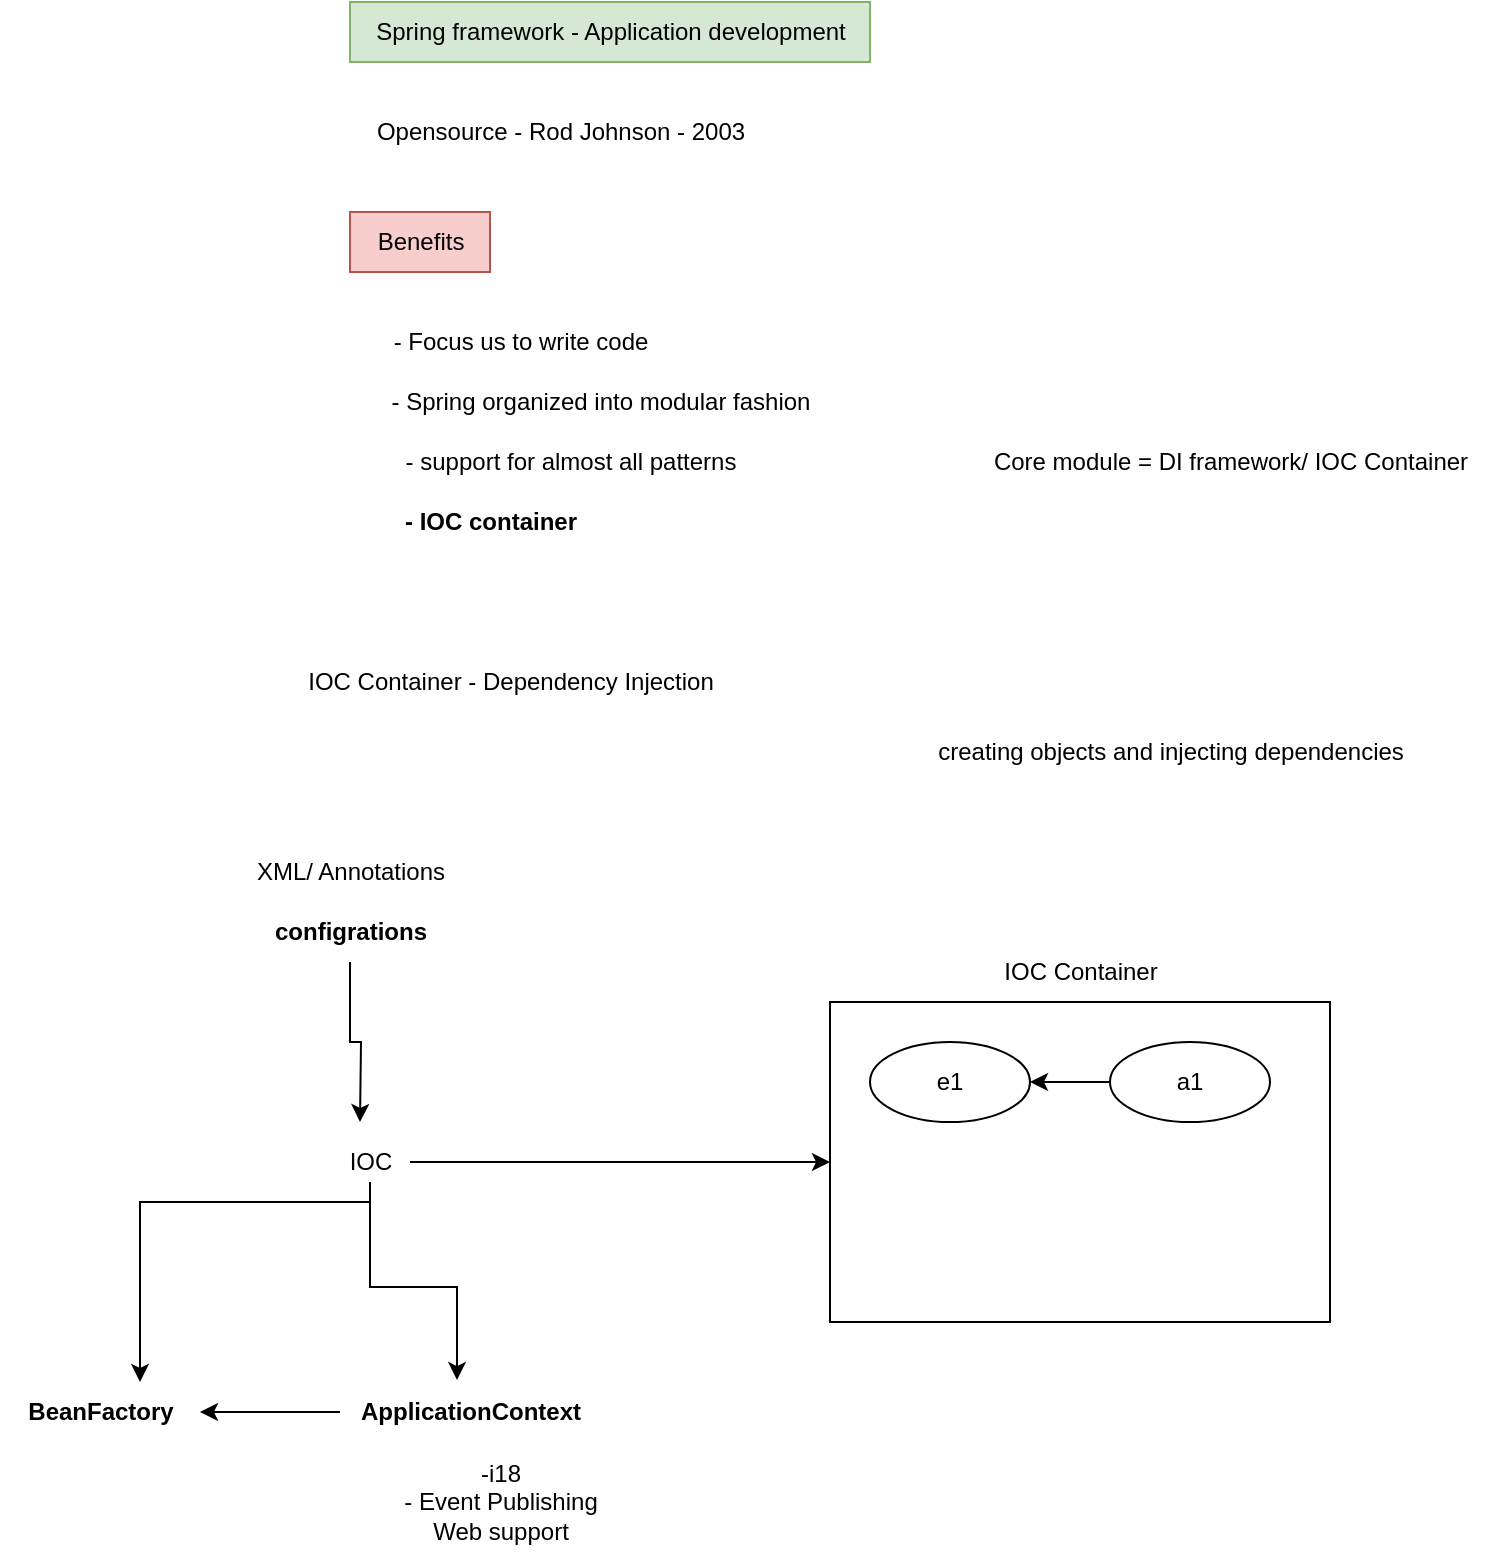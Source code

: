 <mxfile version="20.8.20" type="device" pages="3"><diagram name="Spring" id="rOT_eozdykT_h8El7xyd"><mxGraphModel dx="1114" dy="584" grid="1" gridSize="10" guides="1" tooltips="1" connect="1" arrows="1" fold="1" page="1" pageScale="1" pageWidth="850" pageHeight="1100" math="0" shadow="0"><root><mxCell id="0"/><mxCell id="1" parent="0"/><mxCell id="pIklHL6Wqt_vQeSkDMB--1" value="Spring framework - Application development" style="text;html=1;align=center;verticalAlign=middle;resizable=0;points=[];autosize=1;strokeColor=#82b366;fillColor=#d5e8d4;" vertex="1" parent="1"><mxGeometry x="220" y="70" width="260" height="30" as="geometry"/></mxCell><mxCell id="pIklHL6Wqt_vQeSkDMB--2" value="Opensource - Rod Johnson - 2003" style="text;html=1;align=center;verticalAlign=middle;resizable=0;points=[];autosize=1;strokeColor=none;fillColor=none;" vertex="1" parent="1"><mxGeometry x="220" y="120" width="210" height="30" as="geometry"/></mxCell><mxCell id="pIklHL6Wqt_vQeSkDMB--3" value="Benefits" style="text;html=1;align=center;verticalAlign=middle;resizable=0;points=[];autosize=1;strokeColor=#b85450;fillColor=#f8cecc;" vertex="1" parent="1"><mxGeometry x="220" y="175" width="70" height="30" as="geometry"/></mxCell><mxCell id="pIklHL6Wqt_vQeSkDMB--4" value="- Focus us to write code" style="text;html=1;align=center;verticalAlign=middle;resizable=0;points=[];autosize=1;strokeColor=none;fillColor=none;" vertex="1" parent="1"><mxGeometry x="230" y="225" width="150" height="30" as="geometry"/></mxCell><mxCell id="pIklHL6Wqt_vQeSkDMB--5" value="- Spring organized into modular fashion" style="text;html=1;align=center;verticalAlign=middle;resizable=0;points=[];autosize=1;strokeColor=none;fillColor=none;" vertex="1" parent="1"><mxGeometry x="230" y="255" width="230" height="30" as="geometry"/></mxCell><mxCell id="pIklHL6Wqt_vQeSkDMB--6" value="- support for almost all patterns" style="text;html=1;align=center;verticalAlign=middle;resizable=0;points=[];autosize=1;strokeColor=none;fillColor=none;" vertex="1" parent="1"><mxGeometry x="235" y="285" width="190" height="30" as="geometry"/></mxCell><mxCell id="pIklHL6Wqt_vQeSkDMB--7" value="Core module = DI framework/ IOC Container" style="text;html=1;align=center;verticalAlign=middle;resizable=0;points=[];autosize=1;strokeColor=none;fillColor=none;" vertex="1" parent="1"><mxGeometry x="530" y="285" width="260" height="30" as="geometry"/></mxCell><mxCell id="pIklHL6Wqt_vQeSkDMB--8" value="- IOC container" style="text;html=1;align=center;verticalAlign=middle;resizable=0;points=[];autosize=1;strokeColor=none;fillColor=none;fontStyle=1" vertex="1" parent="1"><mxGeometry x="235" y="315" width="110" height="30" as="geometry"/></mxCell><mxCell id="pIklHL6Wqt_vQeSkDMB--9" value="IOC Container - Dependency Injection" style="text;html=1;align=center;verticalAlign=middle;resizable=0;points=[];autosize=1;strokeColor=none;fillColor=none;" vertex="1" parent="1"><mxGeometry x="185" y="395" width="230" height="30" as="geometry"/></mxCell><mxCell id="pIklHL6Wqt_vQeSkDMB--10" value="" style="whiteSpace=wrap;html=1;" vertex="1" parent="1"><mxGeometry x="460" y="570" width="250" height="160" as="geometry"/></mxCell><mxCell id="pIklHL6Wqt_vQeSkDMB--11" value="IOC Container" style="text;html=1;align=center;verticalAlign=middle;resizable=0;points=[];autosize=1;strokeColor=none;fillColor=none;" vertex="1" parent="1"><mxGeometry x="535" y="540" width="100" height="30" as="geometry"/></mxCell><mxCell id="pIklHL6Wqt_vQeSkDMB--12" value="creating objects and injecting dependencies" style="text;html=1;align=center;verticalAlign=middle;resizable=0;points=[];autosize=1;strokeColor=none;fillColor=none;" vertex="1" parent="1"><mxGeometry x="500" y="430" width="260" height="30" as="geometry"/></mxCell><mxCell id="pIklHL6Wqt_vQeSkDMB--15" style="edgeStyle=orthogonalEdgeStyle;rounded=0;orthogonalLoop=1;jettySize=auto;html=1;" edge="1" parent="1" source="pIklHL6Wqt_vQeSkDMB--13"><mxGeometry relative="1" as="geometry"><mxPoint x="225" y="630" as="targetPoint"/></mxGeometry></mxCell><mxCell id="pIklHL6Wqt_vQeSkDMB--13" value="configrations" style="text;html=1;align=center;verticalAlign=middle;resizable=0;points=[];autosize=1;strokeColor=none;fillColor=none;fontStyle=1" vertex="1" parent="1"><mxGeometry x="170" y="520" width="100" height="30" as="geometry"/></mxCell><mxCell id="pIklHL6Wqt_vQeSkDMB--14" value="XML/ Annotations" style="text;html=1;align=center;verticalAlign=middle;resizable=0;points=[];autosize=1;strokeColor=none;fillColor=none;" vertex="1" parent="1"><mxGeometry x="160" y="490" width="120" height="30" as="geometry"/></mxCell><mxCell id="pIklHL6Wqt_vQeSkDMB--17" style="edgeStyle=orthogonalEdgeStyle;rounded=0;orthogonalLoop=1;jettySize=auto;html=1;" edge="1" parent="1" source="pIklHL6Wqt_vQeSkDMB--16" target="pIklHL6Wqt_vQeSkDMB--10"><mxGeometry relative="1" as="geometry"/></mxCell><mxCell id="pIklHL6Wqt_vQeSkDMB--18" style="edgeStyle=orthogonalEdgeStyle;rounded=0;orthogonalLoop=1;jettySize=auto;html=1;entryX=0.45;entryY=-0.033;entryDx=0;entryDy=0;entryPerimeter=0;" edge="1" parent="1" source="pIklHL6Wqt_vQeSkDMB--16" target="pIklHL6Wqt_vQeSkDMB--22"><mxGeometry relative="1" as="geometry"><mxPoint x="230" y="750" as="targetPoint"/></mxGeometry></mxCell><mxCell id="pIklHL6Wqt_vQeSkDMB--20" style="edgeStyle=orthogonalEdgeStyle;rounded=0;orthogonalLoop=1;jettySize=auto;html=1;" edge="1" parent="1" target="pIklHL6Wqt_vQeSkDMB--21"><mxGeometry relative="1" as="geometry"><mxPoint x="150" y="750" as="targetPoint"/><mxPoint x="230" y="660" as="sourcePoint"/><Array as="points"><mxPoint x="230" y="670"/><mxPoint x="115" y="670"/></Array></mxGeometry></mxCell><mxCell id="pIklHL6Wqt_vQeSkDMB--16" value="IOC" style="text;html=1;align=center;verticalAlign=middle;resizable=0;points=[];autosize=1;strokeColor=none;fillColor=none;" vertex="1" parent="1"><mxGeometry x="210" y="635" width="40" height="30" as="geometry"/></mxCell><mxCell id="pIklHL6Wqt_vQeSkDMB--21" value="BeanFactory" style="text;html=1;align=center;verticalAlign=middle;resizable=0;points=[];autosize=1;strokeColor=none;fillColor=none;fontStyle=1" vertex="1" parent="1"><mxGeometry x="45" y="760" width="100" height="30" as="geometry"/></mxCell><mxCell id="pIklHL6Wqt_vQeSkDMB--23" style="edgeStyle=orthogonalEdgeStyle;rounded=0;orthogonalLoop=1;jettySize=auto;html=1;" edge="1" parent="1" source="pIklHL6Wqt_vQeSkDMB--22" target="pIklHL6Wqt_vQeSkDMB--21"><mxGeometry relative="1" as="geometry"/></mxCell><mxCell id="pIklHL6Wqt_vQeSkDMB--22" value="ApplicationContext" style="text;html=1;align=center;verticalAlign=middle;resizable=0;points=[];autosize=1;strokeColor=none;fillColor=none;fontStyle=1" vertex="1" parent="1"><mxGeometry x="215" y="760" width="130" height="30" as="geometry"/></mxCell><mxCell id="pIklHL6Wqt_vQeSkDMB--24" value="-i18&lt;br&gt;- Event Publishing&lt;br&gt;Web support" style="text;html=1;align=center;verticalAlign=middle;resizable=0;points=[];autosize=1;strokeColor=none;fillColor=none;" vertex="1" parent="1"><mxGeometry x="235" y="790" width="120" height="60" as="geometry"/></mxCell><mxCell id="pIklHL6Wqt_vQeSkDMB--28" style="edgeStyle=orthogonalEdgeStyle;rounded=0;orthogonalLoop=1;jettySize=auto;html=1;entryX=1;entryY=0.5;entryDx=0;entryDy=0;" edge="1" parent="1" source="pIklHL6Wqt_vQeSkDMB--25" target="pIklHL6Wqt_vQeSkDMB--27"><mxGeometry relative="1" as="geometry"/></mxCell><mxCell id="pIklHL6Wqt_vQeSkDMB--25" value="a1" style="ellipse;whiteSpace=wrap;html=1;" vertex="1" parent="1"><mxGeometry x="600" y="590" width="80" height="40" as="geometry"/></mxCell><mxCell id="pIklHL6Wqt_vQeSkDMB--27" value="e1" style="ellipse;whiteSpace=wrap;html=1;" vertex="1" parent="1"><mxGeometry x="480" y="590" width="80" height="40" as="geometry"/></mxCell></root></mxGraphModel></diagram><diagram id="O1hUep1NwEHEE7J0J6hn" name="Spring boot"><mxGraphModel dx="1114" dy="584" grid="1" gridSize="10" guides="1" tooltips="1" connect="1" arrows="1" fold="1" page="1" pageScale="1" pageWidth="850" pageHeight="1100" math="0" shadow="0"><root><mxCell id="0"/><mxCell id="1" parent="0"/><mxCell id="v9DbVDHCRuhhq3yg_BTd-3" style="edgeStyle=orthogonalEdgeStyle;rounded=0;orthogonalLoop=1;jettySize=auto;html=1;" edge="1" parent="1" source="v9DbVDHCRuhhq3yg_BTd-1"><mxGeometry relative="1" as="geometry"><mxPoint x="350" y="95" as="targetPoint"/></mxGeometry></mxCell><mxCell id="v9DbVDHCRuhhq3yg_BTd-6" style="edgeStyle=orthogonalEdgeStyle;rounded=0;orthogonalLoop=1;jettySize=auto;html=1;entryX=0.01;entryY=0.533;entryDx=0;entryDy=0;entryPerimeter=0;" edge="1" parent="1" source="v9DbVDHCRuhhq3yg_BTd-1" target="v9DbVDHCRuhhq3yg_BTd-5"><mxGeometry relative="1" as="geometry"/></mxCell><mxCell id="v9DbVDHCRuhhq3yg_BTd-9" style="edgeStyle=orthogonalEdgeStyle;rounded=0;orthogonalLoop=1;jettySize=auto;html=1;entryX=0.013;entryY=0.5;entryDx=0;entryDy=0;entryPerimeter=0;" edge="1" parent="1" source="v9DbVDHCRuhhq3yg_BTd-1" target="v9DbVDHCRuhhq3yg_BTd-8"><mxGeometry relative="1" as="geometry"/></mxCell><mxCell id="v9DbVDHCRuhhq3yg_BTd-14" style="edgeStyle=orthogonalEdgeStyle;rounded=0;orthogonalLoop=1;jettySize=auto;html=1;entryX=-0.005;entryY=0.433;entryDx=0;entryDy=0;entryPerimeter=0;" edge="1" parent="1" source="v9DbVDHCRuhhq3yg_BTd-1" target="v9DbVDHCRuhhq3yg_BTd-13"><mxGeometry relative="1" as="geometry"/></mxCell><mxCell id="v9DbVDHCRuhhq3yg_BTd-16" style="edgeStyle=orthogonalEdgeStyle;rounded=0;orthogonalLoop=1;jettySize=auto;html=1;entryX=0;entryY=0.5;entryDx=0;entryDy=0;entryPerimeter=0;" edge="1" parent="1" source="v9DbVDHCRuhhq3yg_BTd-1" target="v9DbVDHCRuhhq3yg_BTd-15"><mxGeometry relative="1" as="geometry"/></mxCell><mxCell id="v9DbVDHCRuhhq3yg_BTd-1" value="Spring Boot" style="text;html=1;align=center;verticalAlign=middle;resizable=0;points=[];autosize=1;strokeColor=#82b366;fillColor=#d5e8d4;" vertex="1" parent="1"><mxGeometry x="120" y="80" width="90" height="30" as="geometry"/></mxCell><mxCell id="v9DbVDHCRuhhq3yg_BTd-2" value="Goal : Minimize infrastructure efforts,&amp;nbsp;" style="text;html=1;align=center;verticalAlign=middle;resizable=0;points=[];autosize=1;strokeColor=none;fillColor=none;fontStyle=1" vertex="1" parent="1"><mxGeometry x="120" y="30" width="240" height="30" as="geometry"/></mxCell><mxCell id="v9DbVDHCRuhhq3yg_BTd-4" value="Embedded Tomcat" style="text;html=1;align=center;verticalAlign=middle;resizable=0;points=[];autosize=1;strokeColor=#9673a6;fillColor=#e1d5e7;" vertex="1" parent="1"><mxGeometry x="360" y="80" width="120" height="30" as="geometry"/></mxCell><mxCell id="v9DbVDHCRuhhq3yg_BTd-5" value="starter projects" style="text;html=1;align=center;verticalAlign=middle;resizable=0;points=[];autosize=1;strokeColor=#9673a6;fillColor=#e1d5e7;" vertex="1" parent="1"><mxGeometry x="360" y="135" width="100" height="30" as="geometry"/></mxCell><mxCell id="v9DbVDHCRuhhq3yg_BTd-7" value="spring-boot-starter-web" style="text;html=1;align=center;verticalAlign=middle;resizable=0;points=[];autosize=1;strokeColor=none;fillColor=none;" vertex="1" parent="1"><mxGeometry x="510" y="145" width="150" height="30" as="geometry"/></mxCell><mxCell id="v9DbVDHCRuhhq3yg_BTd-10" style="edgeStyle=orthogonalEdgeStyle;rounded=0;orthogonalLoop=1;jettySize=auto;html=1;" edge="1" parent="1" source="v9DbVDHCRuhhq3yg_BTd-8"><mxGeometry relative="1" as="geometry"><mxPoint x="510" y="215" as="targetPoint"/></mxGeometry></mxCell><mxCell id="v9DbVDHCRuhhq3yg_BTd-8" value="Avoid XML" style="text;html=1;align=center;verticalAlign=middle;resizable=0;points=[];autosize=1;strokeColor=#9673a6;fillColor=#e1d5e7;" vertex="1" parent="1"><mxGeometry x="360" y="200" width="80" height="30" as="geometry"/></mxCell><mxCell id="v9DbVDHCRuhhq3yg_BTd-11" value="application.properties" style="text;html=1;align=center;verticalAlign=middle;resizable=0;points=[];autosize=1;strokeColor=none;fillColor=none;" vertex="1" parent="1"><mxGeometry x="560" y="205" width="140" height="30" as="geometry"/></mxCell><mxCell id="v9DbVDHCRuhhq3yg_BTd-12" value="KEY = VALUE" style="text;html=1;align=center;verticalAlign=middle;resizable=0;points=[];autosize=1;strokeColor=none;fillColor=none;" vertex="1" parent="1"><mxGeometry x="600" y="230" width="100" height="30" as="geometry"/></mxCell><mxCell id="v9DbVDHCRuhhq3yg_BTd-13" value="Supports to work with all modules" style="text;html=1;align=center;verticalAlign=middle;resizable=0;points=[];autosize=1;strokeColor=#9673a6;fillColor=#e1d5e7;" vertex="1" parent="1"><mxGeometry x="360" y="280" width="200" height="30" as="geometry"/></mxCell><mxCell id="v9DbVDHCRuhhq3yg_BTd-15" value="Configuration Properties" style="text;html=1;align=center;verticalAlign=middle;resizable=0;points=[];autosize=1;strokeColor=#9673a6;fillColor=#e1d5e7;" vertex="1" parent="1"><mxGeometry x="360" y="360" width="150" height="30" as="geometry"/></mxCell><mxCell id="v9DbVDHCRuhhq3yg_BTd-17" value="@ConfigurationProperties" style="text;html=1;align=center;verticalAlign=middle;resizable=0;points=[];autosize=1;strokeColor=none;fillColor=none;" vertex="1" parent="1"><mxGeometry x="390" y="335" width="160" height="30" as="geometry"/></mxCell><mxCell id="v9DbVDHCRuhhq3yg_BTd-23" style="edgeStyle=orthogonalEdgeStyle;rounded=0;orthogonalLoop=1;jettySize=auto;html=1;" edge="1" parent="1" source="v9DbVDHCRuhhq3yg_BTd-19"><mxGeometry relative="1" as="geometry"><mxPoint x="220" y="455" as="targetPoint"/></mxGeometry></mxCell><mxCell id="v9DbVDHCRuhhq3yg_BTd-19" value="Local" style="text;html=1;align=center;verticalAlign=middle;resizable=0;points=[];autosize=1;strokeColor=none;fillColor=none;" vertex="1" parent="1"><mxGeometry x="130" y="440" width="50" height="30" as="geometry"/></mxCell><mxCell id="v9DbVDHCRuhhq3yg_BTd-21" style="edgeStyle=orthogonalEdgeStyle;rounded=0;orthogonalLoop=1;jettySize=auto;html=1;entryX=0.02;entryY=0.367;entryDx=0;entryDy=0;entryPerimeter=0;" edge="1" parent="1" source="v9DbVDHCRuhhq3yg_BTd-20" target="v9DbVDHCRuhhq3yg_BTd-19"><mxGeometry relative="1" as="geometry"/></mxCell><mxCell id="v9DbVDHCRuhhq3yg_BTd-20" value="Nikhil" style="text;html=1;align=center;verticalAlign=middle;resizable=0;points=[];autosize=1;strokeColor=none;fillColor=none;" vertex="1" parent="1"><mxGeometry x="35" y="425" width="50" height="30" as="geometry"/></mxCell><mxCell id="v9DbVDHCRuhhq3yg_BTd-26" value="" style="edgeStyle=orthogonalEdgeStyle;rounded=0;orthogonalLoop=1;jettySize=auto;html=1;" edge="1" parent="1" source="v9DbVDHCRuhhq3yg_BTd-24" target="v9DbVDHCRuhhq3yg_BTd-25"><mxGeometry relative="1" as="geometry"/></mxCell><mxCell id="v9DbVDHCRuhhq3yg_BTd-24" value="Dev" style="text;html=1;align=center;verticalAlign=middle;resizable=0;points=[];autosize=1;strokeColor=none;fillColor=none;" vertex="1" parent="1"><mxGeometry x="220" y="440" width="40" height="30" as="geometry"/></mxCell><mxCell id="v9DbVDHCRuhhq3yg_BTd-28" value="" style="edgeStyle=orthogonalEdgeStyle;rounded=0;orthogonalLoop=1;jettySize=auto;html=1;" edge="1" parent="1" source="v9DbVDHCRuhhq3yg_BTd-25" target="v9DbVDHCRuhhq3yg_BTd-27"><mxGeometry relative="1" as="geometry"/></mxCell><mxCell id="v9DbVDHCRuhhq3yg_BTd-25" value="QA" style="text;html=1;align=center;verticalAlign=middle;resizable=0;points=[];autosize=1;strokeColor=none;fillColor=none;" vertex="1" parent="1"><mxGeometry x="300" y="440" width="40" height="30" as="geometry"/></mxCell><mxCell id="v9DbVDHCRuhhq3yg_BTd-31" value="" style="edgeStyle=orthogonalEdgeStyle;rounded=0;orthogonalLoop=1;jettySize=auto;html=1;" edge="1" parent="1" source="v9DbVDHCRuhhq3yg_BTd-27" target="v9DbVDHCRuhhq3yg_BTd-30"><mxGeometry relative="1" as="geometry"/></mxCell><mxCell id="v9DbVDHCRuhhq3yg_BTd-27" value="Load" style="text;html=1;align=center;verticalAlign=middle;resizable=0;points=[];autosize=1;strokeColor=none;fillColor=none;" vertex="1" parent="1"><mxGeometry x="385" y="440" width="50" height="30" as="geometry"/></mxCell><mxCell id="v9DbVDHCRuhhq3yg_BTd-29" value="Performance testing" style="text;html=1;align=center;verticalAlign=middle;resizable=0;points=[];autosize=1;strokeColor=none;fillColor=none;" vertex="1" parent="1"><mxGeometry x="345" y="415" width="130" height="30" as="geometry"/></mxCell><mxCell id="v9DbVDHCRuhhq3yg_BTd-33" style="edgeStyle=orthogonalEdgeStyle;rounded=0;orthogonalLoop=1;jettySize=auto;html=1;" edge="1" parent="1" source="v9DbVDHCRuhhq3yg_BTd-30"><mxGeometry relative="1" as="geometry"><mxPoint x="690" y="455" as="targetPoint"/></mxGeometry></mxCell><mxCell id="v9DbVDHCRuhhq3yg_BTd-30" value="UAT" style="text;html=1;align=center;verticalAlign=middle;resizable=0;points=[];autosize=1;strokeColor=none;fillColor=none;" vertex="1" parent="1"><mxGeometry x="560" y="440" width="50" height="30" as="geometry"/></mxCell><mxCell id="v9DbVDHCRuhhq3yg_BTd-32" value="PRE_PROD ENv&lt;br&gt;Customer ended test" style="text;html=1;align=center;verticalAlign=middle;resizable=0;points=[];autosize=1;strokeColor=none;fillColor=none;" vertex="1" parent="1"><mxGeometry x="515" y="470" width="130" height="40" as="geometry"/></mxCell><mxCell id="v9DbVDHCRuhhq3yg_BTd-34" value="PROD" style="text;html=1;align=center;verticalAlign=middle;resizable=0;points=[];autosize=1;strokeColor=none;fillColor=none;" vertex="1" parent="1"><mxGeometry x="690" y="440" width="60" height="30" as="geometry"/></mxCell><mxCell id="v9DbVDHCRuhhq3yg_BTd-35" value="application-dev.properties" style="text;html=1;align=center;verticalAlign=middle;resizable=0;points=[];autosize=1;strokeColor=none;fillColor=none;" vertex="1" parent="1"><mxGeometry x="680" y="260" width="160" height="30" as="geometry"/></mxCell><mxCell id="v9DbVDHCRuhhq3yg_BTd-36" value="application-qa.properties" style="text;html=1;align=center;verticalAlign=middle;resizable=0;points=[];autosize=1;strokeColor=none;fillColor=none;" vertex="1" parent="1"><mxGeometry x="685" y="290" width="150" height="30" as="geometry"/></mxCell></root></mxGraphModel></diagram><diagram id="lRhKRTCVsKwf-yw_X17v" name="Spring MVC"><mxGraphModel dx="1964" dy="527" grid="1" gridSize="10" guides="1" tooltips="1" connect="1" arrows="1" fold="1" page="1" pageScale="1" pageWidth="850" pageHeight="1100" math="0" shadow="0"><root><mxCell id="0"/><mxCell id="1" parent="0"/><mxCell id="OGec0-bA6seXGi6NYCr3-1" value="MVC - Model View Controller" style="text;html=1;align=center;verticalAlign=middle;resizable=0;points=[];autosize=1;strokeColor=none;fillColor=none;fontStyle=1" vertex="1" parent="1"><mxGeometry x="145" y="45" width="190" height="30" as="geometry"/></mxCell><mxCell id="OGec0-bA6seXGi6NYCr3-4" style="edgeStyle=orthogonalEdgeStyle;rounded=0;orthogonalLoop=1;jettySize=auto;html=1;" edge="1" parent="1" source="OGec0-bA6seXGi6NYCr3-2" target="OGec0-bA6seXGi6NYCr3-3"><mxGeometry relative="1" as="geometry"/></mxCell><mxCell id="OGec0-bA6seXGi6NYCr3-2" value="Client" style="text;html=1;align=center;verticalAlign=middle;resizable=0;points=[];autosize=1;strokeColor=#82b366;fillColor=#d5e8d4;" vertex="1" parent="1"><mxGeometry x="165" y="115" width="50" height="30" as="geometry"/></mxCell><mxCell id="OGec0-bA6seXGi6NYCr3-5" style="edgeStyle=orthogonalEdgeStyle;rounded=0;orthogonalLoop=1;jettySize=auto;html=1;" edge="1" parent="1" source="OGec0-bA6seXGi6NYCr3-3" target="OGec0-bA6seXGi6NYCr3-2"><mxGeometry relative="1" as="geometry"><Array as="points"><mxPoint x="470" y="160"/><mxPoint x="190" y="160"/></Array></mxGeometry></mxCell><mxCell id="OGec0-bA6seXGi6NYCr3-3" value="Server" style="text;html=1;align=center;verticalAlign=middle;resizable=0;points=[];autosize=1;strokeColor=#82b366;fillColor=#d5e8d4;" vertex="1" parent="1"><mxGeometry x="440" y="115" width="60" height="30" as="geometry"/></mxCell><mxCell id="OGec0-bA6seXGi6NYCr3-6" value="req" style="text;html=1;align=center;verticalAlign=middle;resizable=0;points=[];autosize=1;strokeColor=none;fillColor=none;" vertex="1" parent="1"><mxGeometry x="290" y="105" width="40" height="30" as="geometry"/></mxCell><mxCell id="OGec0-bA6seXGi6NYCr3-7" value="res" style="text;html=1;align=center;verticalAlign=middle;resizable=0;points=[];autosize=1;strokeColor=none;fillColor=none;" vertex="1" parent="1"><mxGeometry x="300" y="155" width="40" height="30" as="geometry"/></mxCell><mxCell id="OGec0-bA6seXGi6NYCr3-8" value="UI and Backend code is tightly coupled" style="text;html=1;align=center;verticalAlign=middle;resizable=0;points=[];autosize=1;strokeColor=none;fillColor=none;" vertex="1" parent="1"><mxGeometry x="380" y="200" width="230" height="30" as="geometry"/></mxCell><mxCell id="OGec0-bA6seXGi6NYCr3-24" style="edgeStyle=orthogonalEdgeStyle;rounded=0;orthogonalLoop=1;jettySize=auto;html=1;" edge="1" parent="1" source="OGec0-bA6seXGi6NYCr3-9" target="OGec0-bA6seXGi6NYCr3-10"><mxGeometry relative="1" as="geometry"/></mxCell><mxCell id="OGec0-bA6seXGi6NYCr3-25" style="edgeStyle=orthogonalEdgeStyle;rounded=0;orthogonalLoop=1;jettySize=auto;html=1;entryX=-0.017;entryY=0.567;entryDx=0;entryDy=0;entryPerimeter=0;" edge="1" parent="1" source="OGec0-bA6seXGi6NYCr3-9" target="OGec0-bA6seXGi6NYCr3-15"><mxGeometry relative="1" as="geometry"><Array as="points"><mxPoint x="270" y="377"/></Array></mxGeometry></mxCell><mxCell id="OGec0-bA6seXGi6NYCr3-9" value="Controller" style="text;html=1;align=center;verticalAlign=middle;resizable=0;points=[];autosize=1;strokeColor=#82b366;fillColor=#d5e8d4;" vertex="1" parent="1"><mxGeometry x="240" y="440" width="80" height="30" as="geometry"/></mxCell><mxCell id="OGec0-bA6seXGi6NYCr3-27" style="edgeStyle=orthogonalEdgeStyle;rounded=0;orthogonalLoop=1;jettySize=auto;html=1;" edge="1" parent="1" source="OGec0-bA6seXGi6NYCr3-10" target="OGec0-bA6seXGi6NYCr3-16"><mxGeometry relative="1" as="geometry"><Array as="points"><mxPoint x="545" y="670"/><mxPoint x="-15" y="670"/></Array></mxGeometry></mxCell><mxCell id="OGec0-bA6seXGi6NYCr3-30" style="edgeStyle=orthogonalEdgeStyle;rounded=0;orthogonalLoop=1;jettySize=auto;html=1;fillColor=#f8cecc;strokeColor=#b85450;entryX=-0.04;entryY=0.367;entryDx=0;entryDy=0;entryPerimeter=0;" edge="1" parent="1" source="OGec0-bA6seXGi6NYCr3-10" target="OGec0-bA6seXGi6NYCr3-31"><mxGeometry relative="1" as="geometry"><mxPoint x="750" y="455" as="targetPoint"/></mxGeometry></mxCell><mxCell id="OGec0-bA6seXGi6NYCr3-32" style="edgeStyle=orthogonalEdgeStyle;rounded=0;orthogonalLoop=1;jettySize=auto;html=1;fillColor=#d5e8d4;strokeColor=#82b366;" edge="1" parent="1" source="OGec0-bA6seXGi6NYCr3-10" target="OGec0-bA6seXGi6NYCr3-33"><mxGeometry relative="1" as="geometry"><mxPoint x="720" y="530" as="targetPoint"/><Array as="points"><mxPoint x="545" y="490"/><mxPoint x="755" y="490"/></Array></mxGeometry></mxCell><mxCell id="OGec0-bA6seXGi6NYCr3-10" value="View" style="text;html=1;align=center;verticalAlign=middle;resizable=0;points=[];autosize=1;strokeColor=#82b366;fillColor=#d5e8d4;" vertex="1" parent="1"><mxGeometry x="520" y="440" width="50" height="30" as="geometry"/></mxCell><mxCell id="OGec0-bA6seXGi6NYCr3-12" value="MVC - Model View Controller" style="text;html=1;align=center;verticalAlign=middle;resizable=0;points=[];autosize=1;strokeColor=none;fillColor=none;" vertex="1" parent="1"><mxGeometry x="140" y="245" width="180" height="30" as="geometry"/></mxCell><mxCell id="OGec0-bA6seXGi6NYCr3-13" value="Backend code" style="text;html=1;align=center;verticalAlign=middle;resizable=0;points=[];autosize=1;strokeColor=none;fillColor=none;" vertex="1" parent="1"><mxGeometry x="250" y="465" width="100" height="30" as="geometry"/></mxCell><mxCell id="OGec0-bA6seXGi6NYCr3-14" value="Frontend code" style="text;html=1;align=center;verticalAlign=middle;resizable=0;points=[];autosize=1;strokeColor=none;fillColor=none;" vertex="1" parent="1"><mxGeometry x="540" y="470" width="100" height="30" as="geometry"/></mxCell><mxCell id="OGec0-bA6seXGi6NYCr3-15" value="Model" style="text;html=1;align=center;verticalAlign=middle;resizable=0;points=[];autosize=1;strokeColor=#82b366;fillColor=#d5e8d4;" vertex="1" parent="1"><mxGeometry x="380" y="360" width="60" height="30" as="geometry"/></mxCell><mxCell id="OGec0-bA6seXGi6NYCr3-17" style="edgeStyle=orthogonalEdgeStyle;rounded=0;orthogonalLoop=1;jettySize=auto;html=1;" edge="1" parent="1" source="OGec0-bA6seXGi6NYCr3-16" target="OGec0-bA6seXGi6NYCr3-9"><mxGeometry relative="1" as="geometry"/></mxCell><mxCell id="OGec0-bA6seXGi6NYCr3-16" value="Actor" style="shape=umlActor;verticalLabelPosition=bottom;verticalAlign=top;html=1;outlineConnect=0;" vertex="1" parent="1"><mxGeometry x="-30" y="435" width="30" height="60" as="geometry"/></mxCell><mxCell id="OGec0-bA6seXGi6NYCr3-18" value="1. Handle request" style="text;html=1;align=center;verticalAlign=middle;resizable=0;points=[];autosize=1;strokeColor=#9673a6;fillColor=#e1d5e7;" vertex="1" parent="1"><mxGeometry x="220" y="510" width="120" height="30" as="geometry"/></mxCell><mxCell id="OGec0-bA6seXGi6NYCr3-19" value="2. Do business logic" style="text;html=1;align=center;verticalAlign=middle;resizable=0;points=[];autosize=1;strokeColor=none;fillColor=none;" vertex="1" parent="1"><mxGeometry x="210" y="535" width="130" height="30" as="geometry"/></mxCell><mxCell id="OGec0-bA6seXGi6NYCr3-20" value="3. Populate Model" style="text;html=1;align=center;verticalAlign=middle;resizable=0;points=[];autosize=1;strokeColor=none;fillColor=none;" vertex="1" parent="1"><mxGeometry x="215" y="565" width="120" height="30" as="geometry"/></mxCell><mxCell id="OGec0-bA6seXGi6NYCr3-21" value="MAP&amp;nbsp;" style="text;html=1;align=center;verticalAlign=middle;resizable=0;points=[];autosize=1;strokeColor=none;fillColor=none;" vertex="1" parent="1"><mxGeometry x="465" y="335" width="50" height="30" as="geometry"/></mxCell><mxCell id="OGec0-bA6seXGi6NYCr3-22" value="emplist&amp;nbsp; --&amp;gt; List&amp;lt;Employee&amp;gt;" style="text;html=1;align=center;verticalAlign=middle;resizable=0;points=[];autosize=1;strokeColor=none;fillColor=none;" vertex="1" parent="1"><mxGeometry x="450" y="360" width="170" height="30" as="geometry"/></mxCell><mxCell id="OGec0-bA6seXGi6NYCr3-23" value="4. Invoke view" style="text;html=1;align=center;verticalAlign=middle;resizable=0;points=[];autosize=1;strokeColor=none;fillColor=none;" vertex="1" parent="1"><mxGeometry x="215" y="590" width="100" height="30" as="geometry"/></mxCell><mxCell id="OGec0-bA6seXGi6NYCr3-26" value="hello.html" style="text;html=1;align=center;verticalAlign=middle;resizable=0;points=[];autosize=1;strokeColor=none;fillColor=none;" vertex="1" parent="1"><mxGeometry x="315" y="435" width="70" height="30" as="geometry"/></mxCell><mxCell id="OGec0-bA6seXGi6NYCr3-28" value="response" style="text;html=1;align=center;verticalAlign=middle;resizable=0;points=[];autosize=1;strokeColor=none;fillColor=none;" vertex="1" parent="1"><mxGeometry x="240" y="670" width="70" height="30" as="geometry"/></mxCell><mxCell id="OGec0-bA6seXGi6NYCr3-29" value="read data from model.&lt;br&gt;return html to client" style="text;html=1;align=center;verticalAlign=middle;resizable=0;points=[];autosize=1;strokeColor=none;fillColor=none;" vertex="1" parent="1"><mxGeometry x="490" y="500" width="140" height="40" as="geometry"/></mxCell><mxCell id="OGec0-bA6seXGi6NYCr3-31" value="JSP" style="text;html=1;align=center;verticalAlign=middle;resizable=0;points=[];autosize=1;strokeColor=#b85450;fillColor=#f8cecc;" vertex="1" parent="1"><mxGeometry x="760" y="410" width="50" height="30" as="geometry"/></mxCell><mxCell id="OGec0-bA6seXGi6NYCr3-33" value="TemplateEngine" style="text;html=1;align=center;verticalAlign=middle;resizable=0;points=[];autosize=1;strokeColor=#82b366;fillColor=#d5e8d4;" vertex="1" parent="1"><mxGeometry x="700" y="535" width="110" height="30" as="geometry"/></mxCell><mxCell id="OGec0-bA6seXGi6NYCr3-34" value="Thymeleaf&amp;nbsp;" style="text;html=1;align=center;verticalAlign=middle;resizable=0;points=[];autosize=1;strokeColor=none;fillColor=none;" vertex="1" parent="1"><mxGeometry x="740" y="565" width="80" height="30" as="geometry"/></mxCell></root></mxGraphModel></diagram></mxfile>
